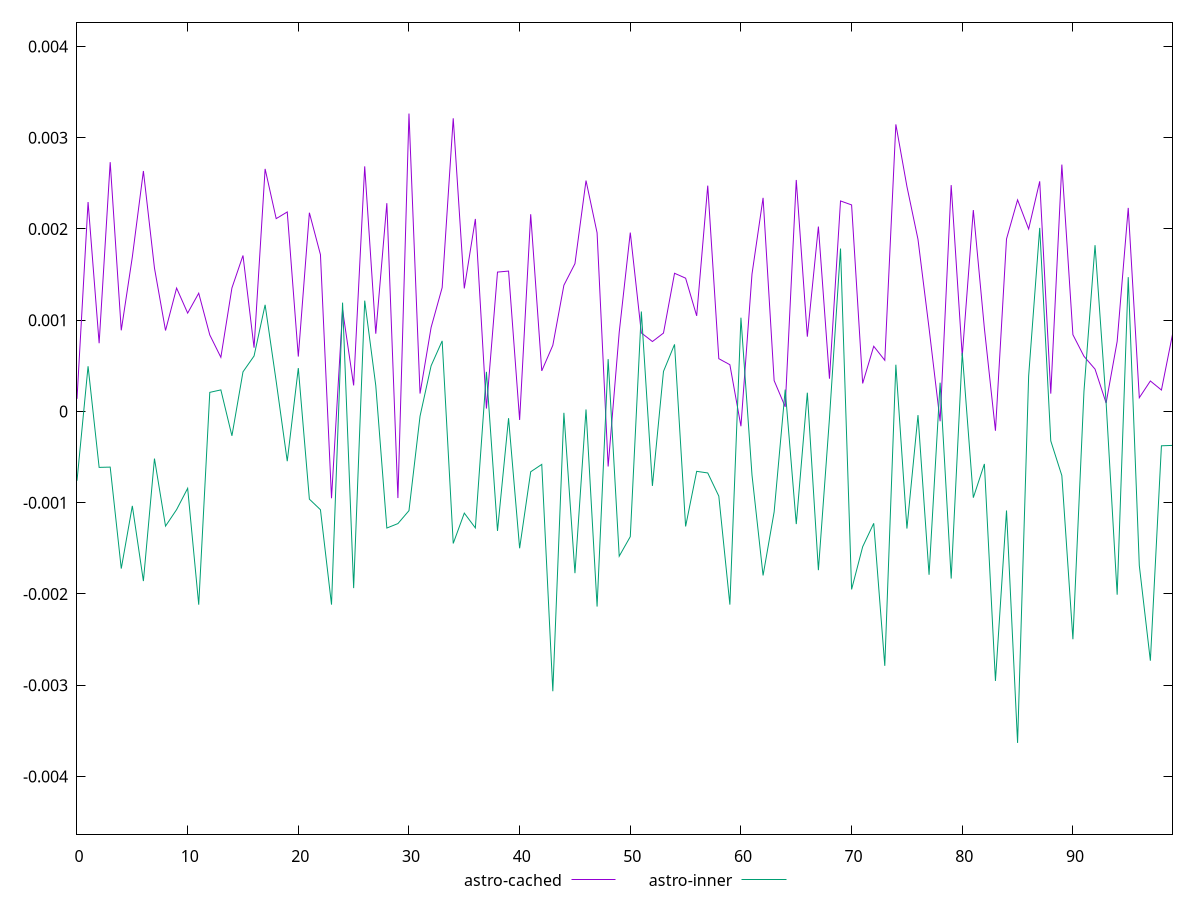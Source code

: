reset

$astroCached <<EOF
0 0.00013825944791840094
1 0.002295690405160587
2 0.0007475879482871764
3 0.0027324944183449652
4 0.0008893660933775092
5 0.0016935025743352677
6 0.002635500944462098
7 0.0015721915129595725
8 0.0008874660535639329
9 0.0013523854597166831
10 0.0010781931074242167
11 0.0012962394521317778
12 0.0008387356081073461
13 0.0005933098445993032
14 0.0013536513775670885
15 0.0017096260387978685
16 0.0006988191309423411
17 0.002658905578288359
18 0.0021137801049446753
19 0.0021868702626231546
20 0.0006016797983780471
21 0.002178299973511183
22 0.0017191585980188403
23 -0.0009515608642381777
24 0.0011134303016593823
25 0.000285389178171837
26 0.0026868576980032485
27 0.0008522527143290659
28 0.0022828858895177218
29 -0.0009491407226172833
30 0.003265797847729321
31 0.00019620201553059957
32 0.0009209522604195029
33 0.0013582159432081824
34 0.003213554380958737
35 0.0013488543175135014
36 0.0021102611345312624
37 0.000031636620781987826
38 0.0015278047821544983
39 0.0015387249213029484
40 -0.00009314143995579485
41 0.0021616051592006683
42 0.00044491951317112273
43 0.0007249746717323372
44 0.0013835567774907547
45 0.0016200162486486869
46 0.002530913000134813
47 0.001957961991211159
48 -0.0006030476926757325
49 0.0008677470607651792
50 0.001961055514547069
51 0.0008610300223956306
52 0.0007664445364082758
53 0.0008592614868246803
54 0.0015146950289701324
55 0.0014609260497091825
56 0.001047865461968639
57 0.002475625610953901
58 0.0005783142230287389
59 0.0005123143454114795
60 -0.00016193410799471042
61 0.0015062862764026056
62 0.0023415585435509166
63 0.0003384618118619411
64 0.000050929342477518777
65 0.0025373098063889384
66 0.0008199244901267199
67 0.002026802512762606
68 0.00035929894829463864
69 0.002307499549616776
70 0.0022640944426143236
71 0.0003071721706712265
72 0.0007147283990625047
73 0.0005608445001845472
74 0.003146800492204297
75 0.0024659977077767384
76 0.0018865692257347378
77 0.0009126036878952052
78 -0.00010749207274665335
79 0.0024810134028233964
80 0.0006074795385384824
81 0.0022074508710366626
82 0.000911055844908841
83 -0.00021131806849295106
84 0.0018908635417307412
85 0.0023191307661881203
86 0.0020000741715323835
87 0.0025225897624476293
88 0.00019535465074278208
89 0.0027059856935000457
90 0.0008412327782555587
91 0.000604668691131168
92 0.00046399308721807993
93 0.00009282098889400426
94 0.0007680218405931534
95 0.0022315591509063973
96 0.00015058580768016015
97 0.000334115085062662
98 0.00023487395385615075
99 0.00084425170312818
EOF

$astroInner <<EOF
0 -0.0007593060669412321
1 0.0004957874054264754
2 -0.000612997764360857
3 -0.0006099302892070397
4 -0.0017224111821969679
5 -0.0010349344773311487
6 -0.0018592029556641777
7 -0.0005168053966193554
8 -0.001256669878303538
9 -0.001075998455730765
10 -0.0008423820925478059
11 -0.0021182205805900193
12 0.00020928890603628904
13 0.00023636657695102147
14 -0.0002670477968662188
15 0.00043414020319408554
16 0.0006078707221293939
17 0.001169002017617498
18 0.000330664476013664
19 -0.000545056624993343
20 0.0004754495887323234
21 -0.0009613092812126306
22 -0.0010771872484580036
23 -0.0021173337772262967
24 0.001192981183786906
25 -0.0019364988083619367
26 0.001214831954539094
27 0.0002836588542677314
28 -0.0012777982505903457
29 -0.0012291378800641855
30 -0.0010873162587100532
31 -0.000051790495538376335
32 0.0005004197577460201
33 0.0007736093552374195
34 -0.0014468169738415615
35 -0.0011143769993396174
36 -0.0012764350685188696
37 0.00043419391212665083
38 -0.0013089499063436488
39 -0.00007397311143610204
40 -0.0014996012122059426
41 -0.0006612895560484616
42 -0.0005803238577837245
43 -0.0030668074006976165
44 -0.000014810139404395351
45 -0.0017725846423972574
46 0.000021857658361045738
47 -0.002138563870177829
48 0.0005736790933693413
49 -0.0015865328032711047
50 -0.0013721407340810765
51 0.0010960434302504313
52 -0.0008162339533642071
53 0.00043889768588996293
54 0.0007351774023763824
55 -0.001260393422299117
56 -0.0006564428482400858
57 -0.0006739870175170503
58 -0.0009278986813980961
59 -0.0021172475274050255
60 0.0010275288765831004
61 -0.0006973834427560394
62 -0.001797473348807494
63 -0.0011011633783640097
64 0.0002400629104012253
65 -0.00123492382182808
66 0.00020578634623581116
67 -0.0017394647900711969
68 -0.00007519689220836012
69 0.0017856113744084629
70 -0.0019506796422635064
71 -0.0014832813273409162
72 -0.0012261838905869215
73 -0.00278861160107857
74 0.0005122406921929107
75 -0.001283602860721348
76 -0.000040198399832989116
77 -0.0017903880467778166
78 0.0003155074022682941
79 -0.001831783722298314
80 0.0006421065104563689
81 -0.0009449437583110543
82 -0.0005754223333081598
83 -0.0029532958686591983
84 -0.0010857588751352514
85 -0.00363309595275119
86 0.00038795817723600803
87 0.00201232202841019
88 -0.0003228718470462555
89 -0.0007030159494259369
90 -0.0024970768446498735
91 0.0002208335928312343
92 0.001822452640818003
93 0.00009903439990809275
94 -0.0020085830611134784
95 0.0014725002453031288
96 -0.0016889349099214307
97 -0.0027321743191454978
98 -0.00037630086918997226
99 -0.0003720391222346858
EOF

set key outside below
set xrange [0:99]
set yrange [-0.00463309595275119:0.004265797847729321]
set trange [-0.00463309595275119:0.004265797847729321]
set terminal svg size 640, 520 enhanced background rgb 'white'
set output "reports/report_00033_2021-03-01T14-23-16.841Z/meta/pScore-difference/comparison/line/1_vs_2.svg"

plot $astroCached title "astro-cached" with line, \
     $astroInner title "astro-inner" with line

reset
